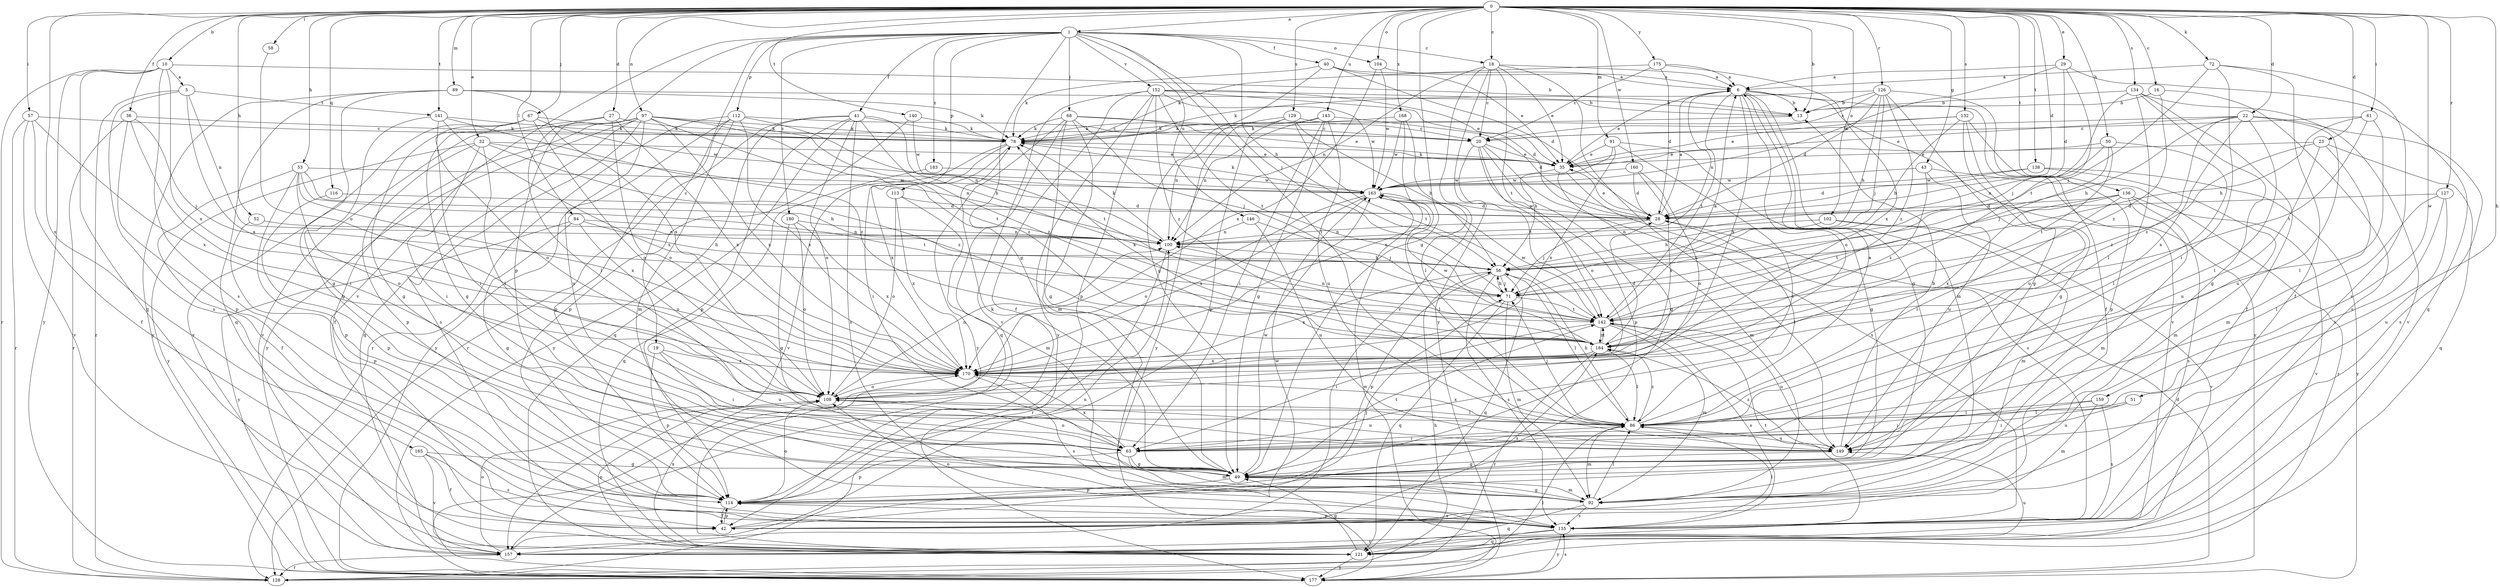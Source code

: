 strict digraph  {
0;
1;
5;
6;
10;
13;
16;
18;
19;
20;
22;
23;
27;
28;
29;
32;
35;
36;
40;
41;
42;
43;
49;
50;
51;
52;
53;
56;
57;
58;
61;
63;
67;
68;
71;
72;
78;
84;
86;
89;
91;
92;
97;
100;
102;
104;
108;
112;
113;
114;
116;
121;
126;
127;
128;
129;
132;
134;
135;
136;
138;
140;
141;
142;
143;
146;
149;
152;
157;
159;
160;
163;
165;
168;
170;
175;
177;
180;
183;
184;
0 -> 1  [label=a];
0 -> 10  [label=b];
0 -> 13  [label=b];
0 -> 16  [label=c];
0 -> 18  [label=c];
0 -> 22  [label=d];
0 -> 23  [label=d];
0 -> 27  [label=d];
0 -> 28  [label=d];
0 -> 29  [label=e];
0 -> 32  [label=e];
0 -> 36  [label=f];
0 -> 43  [label=g];
0 -> 49  [label=g];
0 -> 50  [label=h];
0 -> 51  [label=h];
0 -> 52  [label=h];
0 -> 53  [label=h];
0 -> 57  [label=i];
0 -> 58  [label=i];
0 -> 61  [label=i];
0 -> 67  [label=j];
0 -> 72  [label=k];
0 -> 84  [label=l];
0 -> 89  [label=m];
0 -> 91  [label=m];
0 -> 97  [label=n];
0 -> 102  [label=o];
0 -> 104  [label=o];
0 -> 116  [label=q];
0 -> 126  [label=r];
0 -> 127  [label=r];
0 -> 129  [label=s];
0 -> 132  [label=s];
0 -> 134  [label=s];
0 -> 136  [label=t];
0 -> 138  [label=t];
0 -> 140  [label=t];
0 -> 141  [label=t];
0 -> 143  [label=u];
0 -> 159  [label=w];
0 -> 160  [label=w];
0 -> 165  [label=x];
0 -> 168  [label=x];
0 -> 175  [label=y];
1 -> 18  [label=c];
1 -> 19  [label=c];
1 -> 40  [label=f];
1 -> 41  [label=f];
1 -> 49  [label=g];
1 -> 56  [label=h];
1 -> 68  [label=j];
1 -> 71  [label=j];
1 -> 86  [label=l];
1 -> 104  [label=o];
1 -> 112  [label=p];
1 -> 113  [label=p];
1 -> 114  [label=p];
1 -> 146  [label=u];
1 -> 152  [label=v];
1 -> 157  [label=v];
1 -> 180  [label=z];
1 -> 183  [label=z];
5 -> 100  [label=n];
5 -> 128  [label=r];
5 -> 135  [label=s];
5 -> 141  [label=t];
5 -> 170  [label=x];
6 -> 13  [label=b];
6 -> 35  [label=e];
6 -> 49  [label=g];
6 -> 92  [label=m];
6 -> 100  [label=n];
6 -> 108  [label=o];
6 -> 142  [label=t];
6 -> 157  [label=v];
6 -> 170  [label=x];
6 -> 177  [label=y];
10 -> 5  [label=a];
10 -> 13  [label=b];
10 -> 121  [label=q];
10 -> 128  [label=r];
10 -> 135  [label=s];
10 -> 170  [label=x];
10 -> 177  [label=y];
13 -> 78  [label=k];
16 -> 13  [label=b];
16 -> 135  [label=s];
16 -> 184  [label=z];
18 -> 6  [label=a];
18 -> 20  [label=c];
18 -> 35  [label=e];
18 -> 100  [label=n];
18 -> 142  [label=t];
18 -> 149  [label=u];
18 -> 157  [label=v];
18 -> 177  [label=y];
19 -> 63  [label=i];
19 -> 114  [label=p];
19 -> 149  [label=u];
19 -> 170  [label=x];
20 -> 35  [label=e];
20 -> 49  [label=g];
20 -> 108  [label=o];
20 -> 114  [label=p];
20 -> 135  [label=s];
20 -> 142  [label=t];
22 -> 20  [label=c];
22 -> 35  [label=e];
22 -> 56  [label=h];
22 -> 86  [label=l];
22 -> 135  [label=s];
22 -> 149  [label=u];
22 -> 170  [label=x];
22 -> 184  [label=z];
23 -> 35  [label=e];
23 -> 92  [label=m];
23 -> 121  [label=q];
23 -> 149  [label=u];
23 -> 184  [label=z];
27 -> 49  [label=g];
27 -> 78  [label=k];
27 -> 86  [label=l];
27 -> 108  [label=o];
27 -> 170  [label=x];
28 -> 6  [label=a];
28 -> 35  [label=e];
28 -> 71  [label=j];
28 -> 86  [label=l];
28 -> 100  [label=n];
28 -> 163  [label=w];
29 -> 6  [label=a];
29 -> 28  [label=d];
29 -> 121  [label=q];
29 -> 142  [label=t];
29 -> 163  [label=w];
32 -> 35  [label=e];
32 -> 63  [label=i];
32 -> 86  [label=l];
32 -> 100  [label=n];
32 -> 114  [label=p];
32 -> 177  [label=y];
32 -> 184  [label=z];
35 -> 78  [label=k];
35 -> 92  [label=m];
35 -> 135  [label=s];
35 -> 163  [label=w];
36 -> 63  [label=i];
36 -> 71  [label=j];
36 -> 78  [label=k];
36 -> 114  [label=p];
36 -> 128  [label=r];
40 -> 6  [label=a];
40 -> 28  [label=d];
40 -> 35  [label=e];
40 -> 49  [label=g];
40 -> 78  [label=k];
41 -> 78  [label=k];
41 -> 108  [label=o];
41 -> 114  [label=p];
41 -> 121  [label=q];
41 -> 128  [label=r];
41 -> 135  [label=s];
41 -> 142  [label=t];
41 -> 177  [label=y];
41 -> 184  [label=z];
42 -> 71  [label=j];
42 -> 114  [label=p];
42 -> 163  [label=w];
42 -> 184  [label=z];
43 -> 128  [label=r];
43 -> 149  [label=u];
43 -> 163  [label=w];
43 -> 184  [label=z];
49 -> 78  [label=k];
49 -> 92  [label=m];
49 -> 114  [label=p];
49 -> 142  [label=t];
49 -> 163  [label=w];
50 -> 35  [label=e];
50 -> 71  [label=j];
50 -> 86  [label=l];
50 -> 100  [label=n];
50 -> 142  [label=t];
51 -> 63  [label=i];
51 -> 86  [label=l];
51 -> 149  [label=u];
52 -> 100  [label=n];
52 -> 114  [label=p];
53 -> 42  [label=f];
53 -> 56  [label=h];
53 -> 108  [label=o];
53 -> 114  [label=p];
53 -> 142  [label=t];
53 -> 163  [label=w];
53 -> 170  [label=x];
56 -> 71  [label=j];
56 -> 86  [label=l];
56 -> 114  [label=p];
56 -> 121  [label=q];
56 -> 135  [label=s];
56 -> 170  [label=x];
57 -> 20  [label=c];
57 -> 42  [label=f];
57 -> 128  [label=r];
57 -> 157  [label=v];
57 -> 170  [label=x];
58 -> 108  [label=o];
61 -> 20  [label=c];
61 -> 56  [label=h];
61 -> 86  [label=l];
61 -> 142  [label=t];
63 -> 49  [label=g];
63 -> 92  [label=m];
63 -> 108  [label=o];
63 -> 114  [label=p];
63 -> 170  [label=x];
67 -> 49  [label=g];
67 -> 63  [label=i];
67 -> 78  [label=k];
67 -> 108  [label=o];
67 -> 157  [label=v];
67 -> 163  [label=w];
68 -> 20  [label=c];
68 -> 35  [label=e];
68 -> 49  [label=g];
68 -> 71  [label=j];
68 -> 78  [label=k];
68 -> 92  [label=m];
68 -> 121  [label=q];
68 -> 177  [label=y];
71 -> 56  [label=h];
71 -> 92  [label=m];
71 -> 121  [label=q];
71 -> 142  [label=t];
72 -> 6  [label=a];
72 -> 42  [label=f];
72 -> 63  [label=i];
72 -> 71  [label=j];
72 -> 135  [label=s];
78 -> 35  [label=e];
78 -> 63  [label=i];
78 -> 157  [label=v];
78 -> 170  [label=x];
84 -> 49  [label=g];
84 -> 56  [label=h];
84 -> 100  [label=n];
84 -> 108  [label=o];
84 -> 177  [label=y];
86 -> 6  [label=a];
86 -> 56  [label=h];
86 -> 63  [label=i];
86 -> 71  [label=j];
86 -> 92  [label=m];
86 -> 149  [label=u];
86 -> 170  [label=x];
86 -> 184  [label=z];
89 -> 13  [label=b];
89 -> 49  [label=g];
89 -> 78  [label=k];
89 -> 121  [label=q];
89 -> 170  [label=x];
89 -> 177  [label=y];
91 -> 35  [label=e];
91 -> 49  [label=g];
91 -> 56  [label=h];
91 -> 63  [label=i];
91 -> 170  [label=x];
92 -> 49  [label=g];
92 -> 86  [label=l];
92 -> 121  [label=q];
92 -> 135  [label=s];
97 -> 42  [label=f];
97 -> 56  [label=h];
97 -> 78  [label=k];
97 -> 121  [label=q];
97 -> 135  [label=s];
97 -> 142  [label=t];
97 -> 149  [label=u];
97 -> 157  [label=v];
97 -> 170  [label=x];
97 -> 177  [label=y];
97 -> 184  [label=z];
100 -> 56  [label=h];
100 -> 78  [label=k];
100 -> 128  [label=r];
102 -> 56  [label=h];
102 -> 92  [label=m];
102 -> 100  [label=n];
102 -> 157  [label=v];
104 -> 6  [label=a];
104 -> 163  [label=w];
104 -> 170  [label=x];
108 -> 86  [label=l];
108 -> 100  [label=n];
108 -> 149  [label=u];
112 -> 20  [label=c];
112 -> 92  [label=m];
112 -> 100  [label=n];
112 -> 114  [label=p];
112 -> 128  [label=r];
112 -> 170  [label=x];
112 -> 177  [label=y];
113 -> 28  [label=d];
113 -> 92  [label=m];
113 -> 108  [label=o];
113 -> 170  [label=x];
114 -> 42  [label=f];
114 -> 108  [label=o];
114 -> 135  [label=s];
116 -> 28  [label=d];
116 -> 114  [label=p];
121 -> 49  [label=g];
121 -> 108  [label=o];
121 -> 149  [label=u];
121 -> 170  [label=x];
121 -> 177  [label=y];
126 -> 13  [label=b];
126 -> 20  [label=c];
126 -> 28  [label=d];
126 -> 42  [label=f];
126 -> 49  [label=g];
126 -> 56  [label=h];
126 -> 71  [label=j];
126 -> 78  [label=k];
126 -> 184  [label=z];
127 -> 28  [label=d];
127 -> 63  [label=i];
127 -> 86  [label=l];
127 -> 149  [label=u];
128 -> 56  [label=h];
128 -> 86  [label=l];
129 -> 20  [label=c];
129 -> 56  [label=h];
129 -> 100  [label=n];
129 -> 114  [label=p];
129 -> 142  [label=t];
129 -> 177  [label=y];
132 -> 35  [label=e];
132 -> 49  [label=g];
132 -> 56  [label=h];
132 -> 78  [label=k];
132 -> 114  [label=p];
132 -> 149  [label=u];
134 -> 13  [label=b];
134 -> 42  [label=f];
134 -> 49  [label=g];
134 -> 71  [label=j];
134 -> 86  [label=l];
134 -> 157  [label=v];
135 -> 86  [label=l];
135 -> 108  [label=o];
135 -> 114  [label=p];
135 -> 121  [label=q];
135 -> 142  [label=t];
135 -> 157  [label=v];
135 -> 177  [label=y];
136 -> 28  [label=d];
136 -> 86  [label=l];
136 -> 92  [label=m];
136 -> 135  [label=s];
136 -> 142  [label=t];
136 -> 157  [label=v];
136 -> 170  [label=x];
138 -> 28  [label=d];
138 -> 92  [label=m];
138 -> 163  [label=w];
138 -> 177  [label=y];
140 -> 78  [label=k];
140 -> 114  [label=p];
140 -> 163  [label=w];
141 -> 49  [label=g];
141 -> 78  [label=k];
141 -> 108  [label=o];
141 -> 170  [label=x];
141 -> 184  [label=z];
142 -> 6  [label=a];
142 -> 63  [label=i];
142 -> 92  [label=m];
142 -> 100  [label=n];
142 -> 135  [label=s];
142 -> 149  [label=u];
142 -> 163  [label=w];
142 -> 184  [label=z];
143 -> 28  [label=d];
143 -> 49  [label=g];
143 -> 63  [label=i];
143 -> 78  [label=k];
143 -> 100  [label=n];
143 -> 149  [label=u];
146 -> 71  [label=j];
146 -> 100  [label=n];
146 -> 149  [label=u];
149 -> 13  [label=b];
149 -> 49  [label=g];
149 -> 184  [label=z];
152 -> 13  [label=b];
152 -> 28  [label=d];
152 -> 35  [label=e];
152 -> 42  [label=f];
152 -> 114  [label=p];
152 -> 142  [label=t];
152 -> 157  [label=v];
152 -> 163  [label=w];
152 -> 177  [label=y];
152 -> 184  [label=z];
157 -> 100  [label=n];
157 -> 108  [label=o];
157 -> 128  [label=r];
159 -> 63  [label=i];
159 -> 86  [label=l];
159 -> 92  [label=m];
159 -> 135  [label=s];
160 -> 28  [label=d];
160 -> 108  [label=o];
160 -> 163  [label=w];
160 -> 170  [label=x];
163 -> 28  [label=d];
163 -> 78  [label=k];
163 -> 86  [label=l];
163 -> 108  [label=o];
163 -> 170  [label=x];
165 -> 42  [label=f];
165 -> 49  [label=g];
165 -> 135  [label=s];
165 -> 157  [label=v];
168 -> 78  [label=k];
168 -> 86  [label=l];
168 -> 163  [label=w];
168 -> 170  [label=x];
170 -> 108  [label=o];
170 -> 135  [label=s];
175 -> 6  [label=a];
175 -> 20  [label=c];
175 -> 28  [label=d];
175 -> 78  [label=k];
175 -> 170  [label=x];
177 -> 28  [label=d];
177 -> 135  [label=s];
177 -> 163  [label=w];
180 -> 49  [label=g];
180 -> 100  [label=n];
180 -> 108  [label=o];
180 -> 170  [label=x];
183 -> 121  [label=q];
183 -> 163  [label=w];
184 -> 28  [label=d];
184 -> 78  [label=k];
184 -> 86  [label=l];
184 -> 128  [label=r];
184 -> 142  [label=t];
184 -> 163  [label=w];
184 -> 170  [label=x];
}
